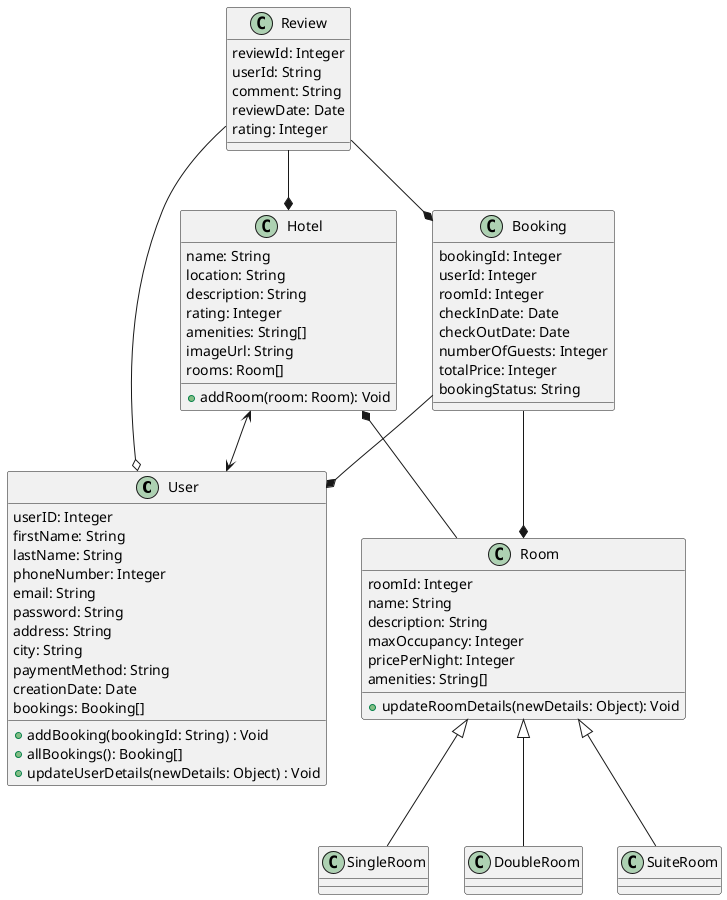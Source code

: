 @startuml Class Interactions



Class User {
  userID: Integer
  firstName: String
  lastName: String
  phoneNumber: Integer
  email: String
  password: String
  address: String
  city: String
  paymentMethod: String
  creationDate: Date
  bookings: Booking[]

  + addBooking(bookingId: String) : Void
  + allBookings(): Booking[]
  + updateUserDetails(newDetails: Object) : Void
}

Class Room {
  roomId: Integer
  name: String
  description: String
  maxOccupancy: Integer
  pricePerNight: Integer
  amenities: String[]

  + updateRoomDetails(newDetails: Object): Void
}

' The Room classes are for visual representation only
Class SingleRoom {}
Class DoubleRoom {}
Class SuiteRoom {}

Class Booking {
  bookingId: Integer
  userId: Integer
  roomId: Integer
  checkInDate: Date
  checkOutDate: Date
  numberOfGuests: Integer
  totalPrice: Integer
  bookingStatus: String
}

Class Hotel {
  name: String
  location: String
  description: String
  rating: Integer
  amenities: String[]
  imageUrl: String
  rooms: Room[]

  + addRoom(room: Room): Void
}

Class Review {
  reviewId: Integer
  userId: String
  comment: String
  reviewDate: Date
  rating: Integer
}

Hotel <--> User
Hotel *-- Room
Room <|-- SingleRoom
Room <|-- DoubleRoom
Room <|-- SuiteRoom
' a Booking cannot exist without a user and a room
Booking --* User
Booking --* Room
' A review can exist independent of the user
Review --o User
' A review cannot exist without a hotel to review (:
Review --* Hotel
' A review cannot exist without a booking
Review --* Booking



@enduml
